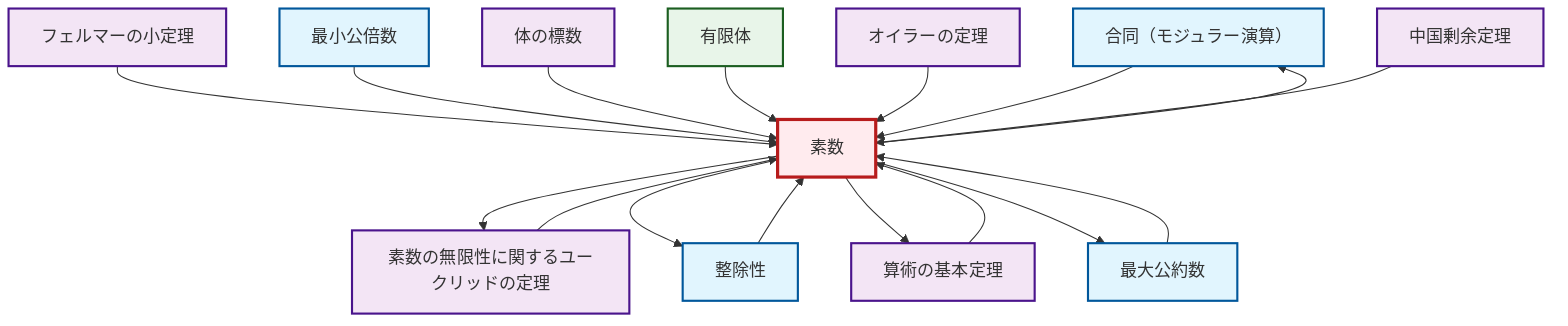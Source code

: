 graph TD
    classDef definition fill:#e1f5fe,stroke:#01579b,stroke-width:2px
    classDef theorem fill:#f3e5f5,stroke:#4a148c,stroke-width:2px
    classDef axiom fill:#fff3e0,stroke:#e65100,stroke-width:2px
    classDef example fill:#e8f5e9,stroke:#1b5e20,stroke-width:2px
    classDef current fill:#ffebee,stroke:#b71c1c,stroke-width:3px
    def-congruence["合同（モジュラー演算）"]:::definition
    thm-fundamental-arithmetic["算術の基本定理"]:::theorem
    thm-field-characteristic["体の標数"]:::theorem
    def-gcd["最大公約数"]:::definition
    thm-euler["オイラーの定理"]:::theorem
    def-divisibility["整除性"]:::definition
    thm-chinese-remainder["中国剰余定理"]:::theorem
    ex-finite-field["有限体"]:::example
    def-prime["素数"]:::definition
    def-lcm["最小公倍数"]:::definition
    thm-euclid-infinitude-primes["素数の無限性に関するユークリッドの定理"]:::theorem
    thm-fermat-little["フェルマーの小定理"]:::theorem
    def-prime --> thm-euclid-infinitude-primes
    thm-fermat-little --> def-prime
    def-lcm --> def-prime
    thm-field-characteristic --> def-prime
    def-prime --> def-divisibility
    thm-fundamental-arithmetic --> def-prime
    ex-finite-field --> def-prime
    def-divisibility --> def-prime
    def-prime --> thm-fundamental-arithmetic
    def-prime --> def-congruence
    def-gcd --> def-prime
    thm-euler --> def-prime
    thm-euclid-infinitude-primes --> def-prime
    def-prime --> def-gcd
    def-congruence --> def-prime
    thm-chinese-remainder --> def-prime
    class def-prime current